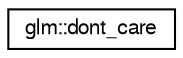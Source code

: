 digraph "Graphical Class Hierarchy"
{
  edge [fontname="FreeSans",fontsize="10",labelfontname="FreeSans",labelfontsize="10"];
  node [fontname="FreeSans",fontsize="10",shape=record];
  rankdir="LR";
  Node1 [label="glm::dont_care",height=0.2,width=0.4,color="black", fillcolor="white", style="filled",URL="$db/dfa/classglm_1_1dont__care.html"];
}
